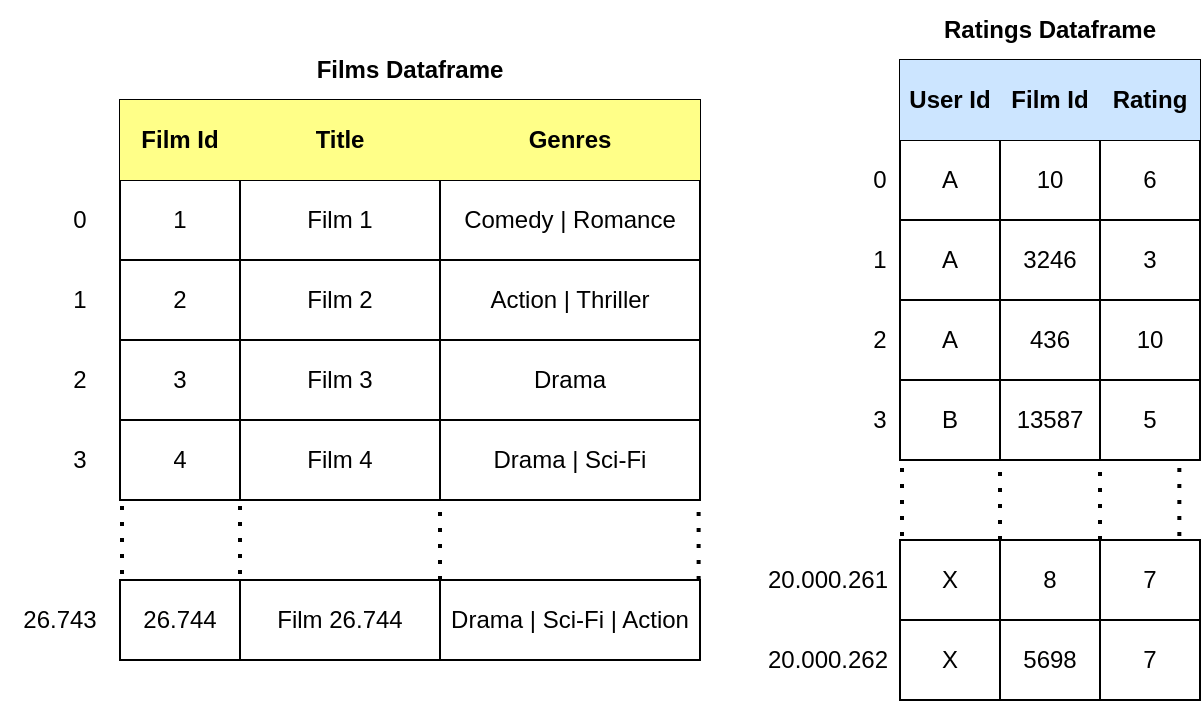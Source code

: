 <mxfile scale="1" border="0" version="24.8.6">
  <diagram name="Página-1" id="9wcDPQW08TFeudfxEdrC">
    <mxGraphModel dx="1788" dy="552" grid="1" gridSize="10" guides="1" tooltips="1" connect="1" arrows="1" fold="1" page="1" pageScale="1" pageWidth="827" pageHeight="1169" math="0" shadow="0">
      <root>
        <mxCell id="0" />
        <mxCell id="1" parent="0" />
        <mxCell id="1pjXjEG777-Ou1oxgDXo-1" value="" style="shape=table;startSize=0;container=1;collapsible=0;childLayout=tableLayout;fontSize=12;" parent="1" vertex="1">
          <mxGeometry x="440" y="40" width="150" height="200" as="geometry" />
        </mxCell>
        <mxCell id="1pjXjEG777-Ou1oxgDXo-2" style="shape=tableRow;horizontal=0;startSize=0;swimlaneHead=0;swimlaneBody=0;strokeColor=inherit;top=0;left=0;bottom=0;right=0;collapsible=0;dropTarget=0;fillColor=none;points=[[0,0.5],[1,0.5]];portConstraint=eastwest;fontSize=12;" parent="1pjXjEG777-Ou1oxgDXo-1" vertex="1">
          <mxGeometry width="150" height="40" as="geometry" />
        </mxCell>
        <mxCell id="1pjXjEG777-Ou1oxgDXo-3" value="&lt;b&gt;User Id&lt;/b&gt;" style="shape=partialRectangle;html=1;whiteSpace=wrap;connectable=0;strokeColor=#36393d;overflow=hidden;fillColor=#cce5ff;top=0;left=0;bottom=0;right=0;pointerEvents=1;fontSize=12;" parent="1pjXjEG777-Ou1oxgDXo-2" vertex="1">
          <mxGeometry width="50" height="40" as="geometry">
            <mxRectangle width="50" height="40" as="alternateBounds" />
          </mxGeometry>
        </mxCell>
        <mxCell id="1pjXjEG777-Ou1oxgDXo-4" value="&lt;b&gt;Film Id&lt;/b&gt;" style="shape=partialRectangle;html=1;whiteSpace=wrap;connectable=0;strokeColor=#36393d;overflow=hidden;fillColor=#cce5ff;top=0;left=0;bottom=0;right=0;pointerEvents=1;fontSize=12;" parent="1pjXjEG777-Ou1oxgDXo-2" vertex="1">
          <mxGeometry x="50" width="50" height="40" as="geometry">
            <mxRectangle width="50" height="40" as="alternateBounds" />
          </mxGeometry>
        </mxCell>
        <mxCell id="1pjXjEG777-Ou1oxgDXo-5" value="&lt;b&gt;Rating&lt;/b&gt;" style="shape=partialRectangle;html=1;whiteSpace=wrap;connectable=0;strokeColor=#36393d;overflow=hidden;fillColor=#cce5ff;top=0;left=0;bottom=0;right=0;pointerEvents=1;fontSize=12;" parent="1pjXjEG777-Ou1oxgDXo-2" vertex="1">
          <mxGeometry x="100" width="50" height="40" as="geometry">
            <mxRectangle width="50" height="40" as="alternateBounds" />
          </mxGeometry>
        </mxCell>
        <mxCell id="1pjXjEG777-Ou1oxgDXo-6" value="" style="shape=tableRow;horizontal=0;startSize=0;swimlaneHead=0;swimlaneBody=0;strokeColor=inherit;top=0;left=0;bottom=0;right=0;collapsible=0;dropTarget=0;fillColor=none;points=[[0,0.5],[1,0.5]];portConstraint=eastwest;fontSize=12;" parent="1pjXjEG777-Ou1oxgDXo-1" vertex="1">
          <mxGeometry y="40" width="150" height="40" as="geometry" />
        </mxCell>
        <mxCell id="1pjXjEG777-Ou1oxgDXo-7" value="A" style="shape=partialRectangle;html=1;whiteSpace=wrap;connectable=0;strokeColor=inherit;overflow=hidden;fillColor=none;top=0;left=0;bottom=0;right=0;pointerEvents=1;fontSize=12;" parent="1pjXjEG777-Ou1oxgDXo-6" vertex="1">
          <mxGeometry width="50" height="40" as="geometry">
            <mxRectangle width="50" height="40" as="alternateBounds" />
          </mxGeometry>
        </mxCell>
        <mxCell id="1pjXjEG777-Ou1oxgDXo-8" value="10" style="shape=partialRectangle;html=1;whiteSpace=wrap;connectable=0;strokeColor=inherit;overflow=hidden;fillColor=none;top=0;left=0;bottom=0;right=0;pointerEvents=1;fontSize=12;" parent="1pjXjEG777-Ou1oxgDXo-6" vertex="1">
          <mxGeometry x="50" width="50" height="40" as="geometry">
            <mxRectangle width="50" height="40" as="alternateBounds" />
          </mxGeometry>
        </mxCell>
        <mxCell id="1pjXjEG777-Ou1oxgDXo-9" value="6" style="shape=partialRectangle;html=1;whiteSpace=wrap;connectable=0;strokeColor=inherit;overflow=hidden;fillColor=none;top=0;left=0;bottom=0;right=0;pointerEvents=1;fontSize=12;" parent="1pjXjEG777-Ou1oxgDXo-6" vertex="1">
          <mxGeometry x="100" width="50" height="40" as="geometry">
            <mxRectangle width="50" height="40" as="alternateBounds" />
          </mxGeometry>
        </mxCell>
        <mxCell id="1pjXjEG777-Ou1oxgDXo-10" value="" style="shape=tableRow;horizontal=0;startSize=0;swimlaneHead=0;swimlaneBody=0;strokeColor=inherit;top=0;left=0;bottom=0;right=0;collapsible=0;dropTarget=0;fillColor=none;points=[[0,0.5],[1,0.5]];portConstraint=eastwest;fontSize=12;" parent="1pjXjEG777-Ou1oxgDXo-1" vertex="1">
          <mxGeometry y="80" width="150" height="40" as="geometry" />
        </mxCell>
        <mxCell id="1pjXjEG777-Ou1oxgDXo-11" value="A" style="shape=partialRectangle;html=1;whiteSpace=wrap;connectable=0;strokeColor=inherit;overflow=hidden;fillColor=none;top=0;left=0;bottom=0;right=0;pointerEvents=1;fontSize=12;" parent="1pjXjEG777-Ou1oxgDXo-10" vertex="1">
          <mxGeometry width="50" height="40" as="geometry">
            <mxRectangle width="50" height="40" as="alternateBounds" />
          </mxGeometry>
        </mxCell>
        <mxCell id="1pjXjEG777-Ou1oxgDXo-12" value="3246" style="shape=partialRectangle;html=1;whiteSpace=wrap;connectable=0;strokeColor=inherit;overflow=hidden;fillColor=none;top=0;left=0;bottom=0;right=0;pointerEvents=1;fontSize=12;" parent="1pjXjEG777-Ou1oxgDXo-10" vertex="1">
          <mxGeometry x="50" width="50" height="40" as="geometry">
            <mxRectangle width="50" height="40" as="alternateBounds" />
          </mxGeometry>
        </mxCell>
        <mxCell id="1pjXjEG777-Ou1oxgDXo-13" value="3" style="shape=partialRectangle;html=1;whiteSpace=wrap;connectable=0;strokeColor=inherit;overflow=hidden;fillColor=none;top=0;left=0;bottom=0;right=0;pointerEvents=1;fontSize=12;" parent="1pjXjEG777-Ou1oxgDXo-10" vertex="1">
          <mxGeometry x="100" width="50" height="40" as="geometry">
            <mxRectangle width="50" height="40" as="alternateBounds" />
          </mxGeometry>
        </mxCell>
        <mxCell id="1pjXjEG777-Ou1oxgDXo-14" value="" style="shape=tableRow;horizontal=0;startSize=0;swimlaneHead=0;swimlaneBody=0;strokeColor=inherit;top=0;left=0;bottom=0;right=0;collapsible=0;dropTarget=0;fillColor=none;points=[[0,0.5],[1,0.5]];portConstraint=eastwest;fontSize=12;" parent="1pjXjEG777-Ou1oxgDXo-1" vertex="1">
          <mxGeometry y="120" width="150" height="40" as="geometry" />
        </mxCell>
        <mxCell id="1pjXjEG777-Ou1oxgDXo-15" value="A" style="shape=partialRectangle;html=1;whiteSpace=wrap;connectable=0;strokeColor=inherit;overflow=hidden;fillColor=none;top=0;left=0;bottom=0;right=0;pointerEvents=1;fontSize=12;" parent="1pjXjEG777-Ou1oxgDXo-14" vertex="1">
          <mxGeometry width="50" height="40" as="geometry">
            <mxRectangle width="50" height="40" as="alternateBounds" />
          </mxGeometry>
        </mxCell>
        <mxCell id="1pjXjEG777-Ou1oxgDXo-16" value="436" style="shape=partialRectangle;html=1;whiteSpace=wrap;connectable=0;strokeColor=inherit;overflow=hidden;fillColor=none;top=0;left=0;bottom=0;right=0;pointerEvents=1;fontSize=12;" parent="1pjXjEG777-Ou1oxgDXo-14" vertex="1">
          <mxGeometry x="50" width="50" height="40" as="geometry">
            <mxRectangle width="50" height="40" as="alternateBounds" />
          </mxGeometry>
        </mxCell>
        <mxCell id="1pjXjEG777-Ou1oxgDXo-17" value="10" style="shape=partialRectangle;html=1;whiteSpace=wrap;connectable=0;strokeColor=inherit;overflow=hidden;fillColor=none;top=0;left=0;bottom=0;right=0;pointerEvents=1;fontSize=12;" parent="1pjXjEG777-Ou1oxgDXo-14" vertex="1">
          <mxGeometry x="100" width="50" height="40" as="geometry">
            <mxRectangle width="50" height="40" as="alternateBounds" />
          </mxGeometry>
        </mxCell>
        <mxCell id="1pjXjEG777-Ou1oxgDXo-18" style="shape=tableRow;horizontal=0;startSize=0;swimlaneHead=0;swimlaneBody=0;strokeColor=inherit;top=0;left=0;bottom=0;right=0;collapsible=0;dropTarget=0;fillColor=none;points=[[0,0.5],[1,0.5]];portConstraint=eastwest;fontSize=12;" parent="1pjXjEG777-Ou1oxgDXo-1" vertex="1">
          <mxGeometry y="160" width="150" height="40" as="geometry" />
        </mxCell>
        <mxCell id="1pjXjEG777-Ou1oxgDXo-19" value="B" style="shape=partialRectangle;html=1;whiteSpace=wrap;connectable=0;strokeColor=inherit;overflow=hidden;fillColor=none;top=0;left=0;bottom=0;right=0;pointerEvents=1;fontSize=12;" parent="1pjXjEG777-Ou1oxgDXo-18" vertex="1">
          <mxGeometry width="50" height="40" as="geometry">
            <mxRectangle width="50" height="40" as="alternateBounds" />
          </mxGeometry>
        </mxCell>
        <mxCell id="1pjXjEG777-Ou1oxgDXo-20" value="13587" style="shape=partialRectangle;html=1;whiteSpace=wrap;connectable=0;strokeColor=inherit;overflow=hidden;fillColor=none;top=0;left=0;bottom=0;right=0;pointerEvents=1;fontSize=12;" parent="1pjXjEG777-Ou1oxgDXo-18" vertex="1">
          <mxGeometry x="50" width="50" height="40" as="geometry">
            <mxRectangle width="50" height="40" as="alternateBounds" />
          </mxGeometry>
        </mxCell>
        <mxCell id="1pjXjEG777-Ou1oxgDXo-21" value="5" style="shape=partialRectangle;html=1;whiteSpace=wrap;connectable=0;strokeColor=inherit;overflow=hidden;fillColor=none;top=0;left=0;bottom=0;right=0;pointerEvents=1;fontSize=12;" parent="1pjXjEG777-Ou1oxgDXo-18" vertex="1">
          <mxGeometry x="100" width="50" height="40" as="geometry">
            <mxRectangle width="50" height="40" as="alternateBounds" />
          </mxGeometry>
        </mxCell>
        <mxCell id="1pjXjEG777-Ou1oxgDXo-22" value="" style="shape=table;startSize=0;container=1;collapsible=0;childLayout=tableLayout;fontSize=12;" parent="1" vertex="1">
          <mxGeometry x="50" y="60" width="290" height="200" as="geometry" />
        </mxCell>
        <mxCell id="1pjXjEG777-Ou1oxgDXo-23" value="" style="shape=tableRow;horizontal=0;startSize=0;swimlaneHead=0;swimlaneBody=0;strokeColor=inherit;top=0;left=0;bottom=0;right=0;collapsible=0;dropTarget=0;fillColor=none;points=[[0,0.5],[1,0.5]];portConstraint=eastwest;fontSize=12;" parent="1pjXjEG777-Ou1oxgDXo-22" vertex="1">
          <mxGeometry width="290" height="40" as="geometry" />
        </mxCell>
        <mxCell id="1pjXjEG777-Ou1oxgDXo-24" value="&lt;b&gt;Film Id&lt;/b&gt;" style="shape=partialRectangle;html=1;whiteSpace=wrap;connectable=0;strokeColor=#36393d;overflow=hidden;fillColor=#ffff88;top=0;left=0;bottom=0;right=0;pointerEvents=1;fontSize=12;" parent="1pjXjEG777-Ou1oxgDXo-23" vertex="1">
          <mxGeometry width="60" height="40" as="geometry">
            <mxRectangle width="60" height="40" as="alternateBounds" />
          </mxGeometry>
        </mxCell>
        <mxCell id="1pjXjEG777-Ou1oxgDXo-25" value="&lt;b&gt;Title&lt;/b&gt;" style="shape=partialRectangle;html=1;whiteSpace=wrap;connectable=0;strokeColor=#36393d;overflow=hidden;fillColor=#ffff88;top=0;left=0;bottom=0;right=0;pointerEvents=1;fontSize=12;" parent="1pjXjEG777-Ou1oxgDXo-23" vertex="1">
          <mxGeometry x="60" width="100" height="40" as="geometry">
            <mxRectangle width="100" height="40" as="alternateBounds" />
          </mxGeometry>
        </mxCell>
        <mxCell id="1pjXjEG777-Ou1oxgDXo-103" value="&lt;b&gt;Genres&lt;/b&gt;" style="shape=partialRectangle;html=1;whiteSpace=wrap;connectable=0;strokeColor=#36393d;overflow=hidden;fillColor=#ffff88;top=0;left=0;bottom=0;right=0;pointerEvents=1;fontSize=12;" parent="1pjXjEG777-Ou1oxgDXo-23" vertex="1">
          <mxGeometry x="160" width="130" height="40" as="geometry">
            <mxRectangle width="130" height="40" as="alternateBounds" />
          </mxGeometry>
        </mxCell>
        <mxCell id="1pjXjEG777-Ou1oxgDXo-26" value="" style="shape=tableRow;horizontal=0;startSize=0;swimlaneHead=0;swimlaneBody=0;strokeColor=inherit;top=0;left=0;bottom=0;right=0;collapsible=0;dropTarget=0;fillColor=none;points=[[0,0.5],[1,0.5]];portConstraint=eastwest;fontSize=12;" parent="1pjXjEG777-Ou1oxgDXo-22" vertex="1">
          <mxGeometry y="40" width="290" height="40" as="geometry" />
        </mxCell>
        <mxCell id="1pjXjEG777-Ou1oxgDXo-27" value="1" style="shape=partialRectangle;html=1;whiteSpace=wrap;connectable=0;strokeColor=inherit;overflow=hidden;fillColor=none;top=0;left=0;bottom=0;right=0;pointerEvents=1;fontSize=12;" parent="1pjXjEG777-Ou1oxgDXo-26" vertex="1">
          <mxGeometry width="60" height="40" as="geometry">
            <mxRectangle width="60" height="40" as="alternateBounds" />
          </mxGeometry>
        </mxCell>
        <mxCell id="1pjXjEG777-Ou1oxgDXo-28" value="Film 1" style="shape=partialRectangle;html=1;whiteSpace=wrap;connectable=0;strokeColor=inherit;overflow=hidden;fillColor=none;top=0;left=0;bottom=0;right=0;pointerEvents=1;fontSize=12;" parent="1pjXjEG777-Ou1oxgDXo-26" vertex="1">
          <mxGeometry x="60" width="100" height="40" as="geometry">
            <mxRectangle width="100" height="40" as="alternateBounds" />
          </mxGeometry>
        </mxCell>
        <mxCell id="1pjXjEG777-Ou1oxgDXo-104" value="Comedy | Romance" style="shape=partialRectangle;html=1;whiteSpace=wrap;connectable=0;strokeColor=inherit;overflow=hidden;fillColor=none;top=0;left=0;bottom=0;right=0;pointerEvents=1;fontSize=12;" parent="1pjXjEG777-Ou1oxgDXo-26" vertex="1">
          <mxGeometry x="160" width="130" height="40" as="geometry">
            <mxRectangle width="130" height="40" as="alternateBounds" />
          </mxGeometry>
        </mxCell>
        <mxCell id="1pjXjEG777-Ou1oxgDXo-29" value="" style="shape=tableRow;horizontal=0;startSize=0;swimlaneHead=0;swimlaneBody=0;strokeColor=inherit;top=0;left=0;bottom=0;right=0;collapsible=0;dropTarget=0;fillColor=none;points=[[0,0.5],[1,0.5]];portConstraint=eastwest;fontSize=12;" parent="1pjXjEG777-Ou1oxgDXo-22" vertex="1">
          <mxGeometry y="80" width="290" height="40" as="geometry" />
        </mxCell>
        <mxCell id="1pjXjEG777-Ou1oxgDXo-30" value="2" style="shape=partialRectangle;html=1;whiteSpace=wrap;connectable=0;strokeColor=inherit;overflow=hidden;fillColor=none;top=0;left=0;bottom=0;right=0;pointerEvents=1;fontSize=12;" parent="1pjXjEG777-Ou1oxgDXo-29" vertex="1">
          <mxGeometry width="60" height="40" as="geometry">
            <mxRectangle width="60" height="40" as="alternateBounds" />
          </mxGeometry>
        </mxCell>
        <mxCell id="1pjXjEG777-Ou1oxgDXo-31" value="Film 2" style="shape=partialRectangle;html=1;whiteSpace=wrap;connectable=0;strokeColor=inherit;overflow=hidden;fillColor=none;top=0;left=0;bottom=0;right=0;pointerEvents=1;fontSize=12;" parent="1pjXjEG777-Ou1oxgDXo-29" vertex="1">
          <mxGeometry x="60" width="100" height="40" as="geometry">
            <mxRectangle width="100" height="40" as="alternateBounds" />
          </mxGeometry>
        </mxCell>
        <mxCell id="1pjXjEG777-Ou1oxgDXo-105" value="Action | Thriller" style="shape=partialRectangle;html=1;whiteSpace=wrap;connectable=0;strokeColor=inherit;overflow=hidden;fillColor=none;top=0;left=0;bottom=0;right=0;pointerEvents=1;fontSize=12;" parent="1pjXjEG777-Ou1oxgDXo-29" vertex="1">
          <mxGeometry x="160" width="130" height="40" as="geometry">
            <mxRectangle width="130" height="40" as="alternateBounds" />
          </mxGeometry>
        </mxCell>
        <mxCell id="1pjXjEG777-Ou1oxgDXo-32" style="shape=tableRow;horizontal=0;startSize=0;swimlaneHead=0;swimlaneBody=0;strokeColor=inherit;top=0;left=0;bottom=0;right=0;collapsible=0;dropTarget=0;fillColor=none;points=[[0,0.5],[1,0.5]];portConstraint=eastwest;fontSize=12;" parent="1pjXjEG777-Ou1oxgDXo-22" vertex="1">
          <mxGeometry y="120" width="290" height="40" as="geometry" />
        </mxCell>
        <mxCell id="1pjXjEG777-Ou1oxgDXo-33" value="3" style="shape=partialRectangle;html=1;whiteSpace=wrap;connectable=0;strokeColor=inherit;overflow=hidden;fillColor=none;top=0;left=0;bottom=0;right=0;pointerEvents=1;fontSize=12;" parent="1pjXjEG777-Ou1oxgDXo-32" vertex="1">
          <mxGeometry width="60" height="40" as="geometry">
            <mxRectangle width="60" height="40" as="alternateBounds" />
          </mxGeometry>
        </mxCell>
        <mxCell id="1pjXjEG777-Ou1oxgDXo-34" value="Film 3" style="shape=partialRectangle;html=1;whiteSpace=wrap;connectable=0;strokeColor=inherit;overflow=hidden;fillColor=none;top=0;left=0;bottom=0;right=0;pointerEvents=1;fontSize=12;" parent="1pjXjEG777-Ou1oxgDXo-32" vertex="1">
          <mxGeometry x="60" width="100" height="40" as="geometry">
            <mxRectangle width="100" height="40" as="alternateBounds" />
          </mxGeometry>
        </mxCell>
        <mxCell id="1pjXjEG777-Ou1oxgDXo-106" value="Drama" style="shape=partialRectangle;html=1;whiteSpace=wrap;connectable=0;strokeColor=inherit;overflow=hidden;fillColor=none;top=0;left=0;bottom=0;right=0;pointerEvents=1;fontSize=12;" parent="1pjXjEG777-Ou1oxgDXo-32" vertex="1">
          <mxGeometry x="160" width="130" height="40" as="geometry">
            <mxRectangle width="130" height="40" as="alternateBounds" />
          </mxGeometry>
        </mxCell>
        <mxCell id="1pjXjEG777-Ou1oxgDXo-35" style="shape=tableRow;horizontal=0;startSize=0;swimlaneHead=0;swimlaneBody=0;strokeColor=inherit;top=0;left=0;bottom=0;right=0;collapsible=0;dropTarget=0;fillColor=none;points=[[0,0.5],[1,0.5]];portConstraint=eastwest;fontSize=12;" parent="1pjXjEG777-Ou1oxgDXo-22" vertex="1">
          <mxGeometry y="160" width="290" height="40" as="geometry" />
        </mxCell>
        <mxCell id="1pjXjEG777-Ou1oxgDXo-36" value="4" style="shape=partialRectangle;html=1;whiteSpace=wrap;connectable=0;strokeColor=inherit;overflow=hidden;fillColor=none;top=0;left=0;bottom=0;right=0;pointerEvents=1;fontSize=12;" parent="1pjXjEG777-Ou1oxgDXo-35" vertex="1">
          <mxGeometry width="60" height="40" as="geometry">
            <mxRectangle width="60" height="40" as="alternateBounds" />
          </mxGeometry>
        </mxCell>
        <mxCell id="1pjXjEG777-Ou1oxgDXo-37" value="Film 4" style="shape=partialRectangle;html=1;whiteSpace=wrap;connectable=0;strokeColor=inherit;overflow=hidden;fillColor=none;top=0;left=0;bottom=0;right=0;pointerEvents=1;fontSize=12;" parent="1pjXjEG777-Ou1oxgDXo-35" vertex="1">
          <mxGeometry x="60" width="100" height="40" as="geometry">
            <mxRectangle width="100" height="40" as="alternateBounds" />
          </mxGeometry>
        </mxCell>
        <mxCell id="1pjXjEG777-Ou1oxgDXo-107" value="Drama | Sci-Fi" style="shape=partialRectangle;html=1;whiteSpace=wrap;connectable=0;strokeColor=inherit;overflow=hidden;fillColor=none;top=0;left=0;bottom=0;right=0;pointerEvents=1;fontSize=12;" parent="1pjXjEG777-Ou1oxgDXo-35" vertex="1">
          <mxGeometry x="160" width="130" height="40" as="geometry">
            <mxRectangle width="130" height="40" as="alternateBounds" />
          </mxGeometry>
        </mxCell>
        <mxCell id="1pjXjEG777-Ou1oxgDXo-38" value="" style="endArrow=none;dashed=1;html=1;dashPattern=1 3;strokeWidth=2;rounded=0;fontSize=12;" parent="1" edge="1">
          <mxGeometry width="50" height="50" relative="1" as="geometry">
            <mxPoint x="51" y="297" as="sourcePoint" />
            <mxPoint x="51" y="257" as="targetPoint" />
          </mxGeometry>
        </mxCell>
        <mxCell id="1pjXjEG777-Ou1oxgDXo-39" value="" style="endArrow=none;dashed=1;html=1;dashPattern=1 3;strokeWidth=2;rounded=0;fontSize=12;" parent="1" edge="1">
          <mxGeometry width="50" height="50" relative="1" as="geometry">
            <mxPoint x="110" y="297" as="sourcePoint" />
            <mxPoint x="110" y="257" as="targetPoint" />
          </mxGeometry>
        </mxCell>
        <mxCell id="1pjXjEG777-Ou1oxgDXo-41" value="" style="shape=table;startSize=0;container=1;collapsible=0;childLayout=tableLayout;fontSize=12;" parent="1" vertex="1">
          <mxGeometry x="50" y="300" width="290" height="40" as="geometry" />
        </mxCell>
        <mxCell id="1pjXjEG777-Ou1oxgDXo-42" value="" style="shape=tableRow;horizontal=0;startSize=0;swimlaneHead=0;swimlaneBody=0;strokeColor=inherit;top=0;left=0;bottom=0;right=0;collapsible=0;dropTarget=0;fillColor=none;points=[[0,0.5],[1,0.5]];portConstraint=eastwest;fontSize=12;" parent="1pjXjEG777-Ou1oxgDXo-41" vertex="1">
          <mxGeometry width="290" height="40" as="geometry" />
        </mxCell>
        <mxCell id="1pjXjEG777-Ou1oxgDXo-43" value="26.744" style="shape=partialRectangle;html=1;whiteSpace=wrap;connectable=0;strokeColor=inherit;overflow=hidden;fillColor=none;top=0;left=0;bottom=0;right=0;pointerEvents=1;fontSize=12;" parent="1pjXjEG777-Ou1oxgDXo-42" vertex="1">
          <mxGeometry width="60" height="40" as="geometry">
            <mxRectangle width="60" height="40" as="alternateBounds" />
          </mxGeometry>
        </mxCell>
        <mxCell id="1pjXjEG777-Ou1oxgDXo-44" value="Film 26.744" style="shape=partialRectangle;html=1;whiteSpace=wrap;connectable=0;strokeColor=inherit;overflow=hidden;fillColor=none;top=0;left=0;bottom=0;right=0;pointerEvents=1;fontSize=12;" parent="1pjXjEG777-Ou1oxgDXo-42" vertex="1">
          <mxGeometry x="60" width="100" height="40" as="geometry">
            <mxRectangle width="100" height="40" as="alternateBounds" />
          </mxGeometry>
        </mxCell>
        <mxCell id="1pjXjEG777-Ou1oxgDXo-109" value="Drama | Sci-Fi | Action" style="shape=partialRectangle;html=1;whiteSpace=wrap;connectable=0;strokeColor=inherit;overflow=hidden;fillColor=none;top=0;left=0;bottom=0;right=0;pointerEvents=1;fontSize=12;" parent="1pjXjEG777-Ou1oxgDXo-42" vertex="1">
          <mxGeometry x="160" width="130" height="40" as="geometry">
            <mxRectangle width="130" height="40" as="alternateBounds" />
          </mxGeometry>
        </mxCell>
        <mxCell id="1pjXjEG777-Ou1oxgDXo-46" value="&lt;b&gt;Ratings Dataframe&lt;/b&gt;" style="text;html=1;align=center;verticalAlign=middle;whiteSpace=wrap;rounded=0;fontSize=12;" parent="1" vertex="1">
          <mxGeometry x="450" y="10" width="130" height="30" as="geometry" />
        </mxCell>
        <mxCell id="1pjXjEG777-Ou1oxgDXo-47" value="&lt;b&gt;Films Dataframe&lt;/b&gt;" style="text;html=1;align=center;verticalAlign=middle;whiteSpace=wrap;rounded=0;fontSize=12;" parent="1" vertex="1">
          <mxGeometry x="135" y="30" width="120" height="30" as="geometry" />
        </mxCell>
        <mxCell id="1pjXjEG777-Ou1oxgDXo-48" value="" style="shape=table;startSize=0;container=1;collapsible=0;childLayout=tableLayout;fontSize=12;" parent="1" vertex="1">
          <mxGeometry x="440" y="280" width="150" height="40" as="geometry" />
        </mxCell>
        <mxCell id="1pjXjEG777-Ou1oxgDXo-49" value="" style="shape=tableRow;horizontal=0;startSize=0;swimlaneHead=0;swimlaneBody=0;strokeColor=inherit;top=0;left=0;bottom=0;right=0;collapsible=0;dropTarget=0;fillColor=none;points=[[0,0.5],[1,0.5]];portConstraint=eastwest;fontSize=12;" parent="1pjXjEG777-Ou1oxgDXo-48" vertex="1">
          <mxGeometry width="150" height="40" as="geometry" />
        </mxCell>
        <mxCell id="1pjXjEG777-Ou1oxgDXo-50" value="X" style="shape=partialRectangle;html=1;whiteSpace=wrap;connectable=0;strokeColor=inherit;overflow=hidden;fillColor=none;top=0;left=0;bottom=0;right=0;pointerEvents=1;fontSize=12;" parent="1pjXjEG777-Ou1oxgDXo-49" vertex="1">
          <mxGeometry width="50" height="40" as="geometry">
            <mxRectangle width="50" height="40" as="alternateBounds" />
          </mxGeometry>
        </mxCell>
        <mxCell id="1pjXjEG777-Ou1oxgDXo-51" value="8" style="shape=partialRectangle;html=1;whiteSpace=wrap;connectable=0;strokeColor=inherit;overflow=hidden;fillColor=none;top=0;left=0;bottom=0;right=0;pointerEvents=1;fontSize=12;" parent="1pjXjEG777-Ou1oxgDXo-49" vertex="1">
          <mxGeometry x="50" width="50" height="40" as="geometry">
            <mxRectangle width="50" height="40" as="alternateBounds" />
          </mxGeometry>
        </mxCell>
        <mxCell id="1pjXjEG777-Ou1oxgDXo-52" value="7" style="shape=partialRectangle;html=1;whiteSpace=wrap;connectable=0;strokeColor=inherit;overflow=hidden;fillColor=none;top=0;left=0;bottom=0;right=0;pointerEvents=1;fontSize=12;" parent="1pjXjEG777-Ou1oxgDXo-49" vertex="1">
          <mxGeometry x="100" width="50" height="40" as="geometry">
            <mxRectangle width="50" height="40" as="alternateBounds" />
          </mxGeometry>
        </mxCell>
        <mxCell id="1pjXjEG777-Ou1oxgDXo-53" value="" style="endArrow=none;dashed=1;html=1;dashPattern=1 3;strokeWidth=2;rounded=0;fontSize=12;" parent="1" edge="1">
          <mxGeometry width="50" height="50" relative="1" as="geometry">
            <mxPoint x="441" y="278" as="sourcePoint" />
            <mxPoint x="441" y="238" as="targetPoint" />
          </mxGeometry>
        </mxCell>
        <mxCell id="1pjXjEG777-Ou1oxgDXo-54" value="" style="endArrow=none;dashed=1;html=1;dashPattern=1 3;strokeWidth=2;rounded=0;fontSize=12;" parent="1" edge="1">
          <mxGeometry width="50" height="50" relative="1" as="geometry">
            <mxPoint x="490" y="280" as="sourcePoint" />
            <mxPoint x="490" y="240" as="targetPoint" />
          </mxGeometry>
        </mxCell>
        <mxCell id="1pjXjEG777-Ou1oxgDXo-55" value="" style="endArrow=none;dashed=1;html=1;dashPattern=1 3;strokeWidth=2;rounded=0;fontSize=12;" parent="1" edge="1">
          <mxGeometry width="50" height="50" relative="1" as="geometry">
            <mxPoint x="540" y="280" as="sourcePoint" />
            <mxPoint x="540" y="240" as="targetPoint" />
          </mxGeometry>
        </mxCell>
        <mxCell id="1pjXjEG777-Ou1oxgDXo-56" value="" style="endArrow=none;dashed=1;html=1;dashPattern=1 3;strokeWidth=2;rounded=0;fontSize=12;" parent="1" edge="1">
          <mxGeometry width="50" height="50" relative="1" as="geometry">
            <mxPoint x="579.67" y="278" as="sourcePoint" />
            <mxPoint x="579.67" y="238" as="targetPoint" />
          </mxGeometry>
        </mxCell>
        <mxCell id="1pjXjEG777-Ou1oxgDXo-57" value="0" style="text;html=1;align=center;verticalAlign=middle;whiteSpace=wrap;rounded=0;" parent="1" vertex="1">
          <mxGeometry x="420" y="80" width="20" height="40" as="geometry" />
        </mxCell>
        <mxCell id="1pjXjEG777-Ou1oxgDXo-58" value="0" style="text;html=1;align=center;verticalAlign=middle;whiteSpace=wrap;rounded=0;" parent="1" vertex="1">
          <mxGeometry y="100" width="60" height="40" as="geometry" />
        </mxCell>
        <mxCell id="1pjXjEG777-Ou1oxgDXo-59" value="1" style="text;html=1;align=center;verticalAlign=middle;whiteSpace=wrap;rounded=0;" parent="1" vertex="1">
          <mxGeometry y="140" width="60" height="40" as="geometry" />
        </mxCell>
        <mxCell id="1pjXjEG777-Ou1oxgDXo-60" value="2" style="text;html=1;align=center;verticalAlign=middle;whiteSpace=wrap;rounded=0;" parent="1" vertex="1">
          <mxGeometry y="180" width="60" height="40" as="geometry" />
        </mxCell>
        <mxCell id="1pjXjEG777-Ou1oxgDXo-61" value="3" style="text;html=1;align=center;verticalAlign=middle;whiteSpace=wrap;rounded=0;" parent="1" vertex="1">
          <mxGeometry y="220" width="60" height="40" as="geometry" />
        </mxCell>
        <mxCell id="1pjXjEG777-Ou1oxgDXo-62" value="26.743" style="text;html=1;align=center;verticalAlign=middle;whiteSpace=wrap;rounded=0;" parent="1" vertex="1">
          <mxGeometry x="-10" y="300" width="60" height="40" as="geometry" />
        </mxCell>
        <mxCell id="1pjXjEG777-Ou1oxgDXo-63" value="1" style="text;html=1;align=center;verticalAlign=middle;whiteSpace=wrap;rounded=0;" parent="1" vertex="1">
          <mxGeometry x="420" y="120" width="20" height="40" as="geometry" />
        </mxCell>
        <mxCell id="1pjXjEG777-Ou1oxgDXo-64" value="2" style="text;html=1;align=center;verticalAlign=middle;whiteSpace=wrap;rounded=0;" parent="1" vertex="1">
          <mxGeometry x="420" y="160" width="20" height="40" as="geometry" />
        </mxCell>
        <mxCell id="1pjXjEG777-Ou1oxgDXo-65" value="3" style="text;html=1;align=center;verticalAlign=middle;whiteSpace=wrap;rounded=0;" parent="1" vertex="1">
          <mxGeometry x="420" y="200" width="20" height="40" as="geometry" />
        </mxCell>
        <mxCell id="1pjXjEG777-Ou1oxgDXo-110" value="" style="endArrow=none;dashed=1;html=1;dashPattern=1 3;strokeWidth=2;rounded=0;fontSize=12;" parent="1" edge="1">
          <mxGeometry width="50" height="50" relative="1" as="geometry">
            <mxPoint x="210" y="300" as="sourcePoint" />
            <mxPoint x="210" y="260" as="targetPoint" />
          </mxGeometry>
        </mxCell>
        <mxCell id="1pjXjEG777-Ou1oxgDXo-111" value="" style="endArrow=none;dashed=1;html=1;dashPattern=1 3;strokeWidth=2;rounded=0;fontSize=12;" parent="1" edge="1">
          <mxGeometry width="50" height="50" relative="1" as="geometry">
            <mxPoint x="339.31" y="300" as="sourcePoint" />
            <mxPoint x="339.31" y="260" as="targetPoint" />
          </mxGeometry>
        </mxCell>
        <mxCell id="1pjXjEG777-Ou1oxgDXo-112" value="" style="shape=table;startSize=0;container=1;collapsible=0;childLayout=tableLayout;fontSize=12;" parent="1" vertex="1">
          <mxGeometry x="440" y="320" width="150" height="40" as="geometry" />
        </mxCell>
        <mxCell id="1pjXjEG777-Ou1oxgDXo-113" value="" style="shape=tableRow;horizontal=0;startSize=0;swimlaneHead=0;swimlaneBody=0;strokeColor=inherit;top=0;left=0;bottom=0;right=0;collapsible=0;dropTarget=0;fillColor=none;points=[[0,0.5],[1,0.5]];portConstraint=eastwest;fontSize=12;" parent="1pjXjEG777-Ou1oxgDXo-112" vertex="1">
          <mxGeometry width="150" height="40" as="geometry" />
        </mxCell>
        <mxCell id="1pjXjEG777-Ou1oxgDXo-114" value="X" style="shape=partialRectangle;html=1;whiteSpace=wrap;connectable=0;strokeColor=inherit;overflow=hidden;fillColor=none;top=0;left=0;bottom=0;right=0;pointerEvents=1;fontSize=12;" parent="1pjXjEG777-Ou1oxgDXo-113" vertex="1">
          <mxGeometry width="50" height="40" as="geometry">
            <mxRectangle width="50" height="40" as="alternateBounds" />
          </mxGeometry>
        </mxCell>
        <mxCell id="1pjXjEG777-Ou1oxgDXo-115" value="5698" style="shape=partialRectangle;html=1;whiteSpace=wrap;connectable=0;strokeColor=inherit;overflow=hidden;fillColor=none;top=0;left=0;bottom=0;right=0;pointerEvents=1;fontSize=12;" parent="1pjXjEG777-Ou1oxgDXo-113" vertex="1">
          <mxGeometry x="50" width="50" height="40" as="geometry">
            <mxRectangle width="50" height="40" as="alternateBounds" />
          </mxGeometry>
        </mxCell>
        <mxCell id="1pjXjEG777-Ou1oxgDXo-116" value="7" style="shape=partialRectangle;html=1;whiteSpace=wrap;connectable=0;strokeColor=inherit;overflow=hidden;fillColor=none;top=0;left=0;bottom=0;right=0;pointerEvents=1;fontSize=12;" parent="1pjXjEG777-Ou1oxgDXo-113" vertex="1">
          <mxGeometry x="100" width="50" height="40" as="geometry">
            <mxRectangle width="50" height="40" as="alternateBounds" />
          </mxGeometry>
        </mxCell>
        <mxCell id="1pjXjEG777-Ou1oxgDXo-118" value="20.000.262" style="text;html=1;align=center;verticalAlign=middle;whiteSpace=wrap;rounded=0;" parent="1" vertex="1">
          <mxGeometry x="394" y="320" width="20" height="40" as="geometry" />
        </mxCell>
        <mxCell id="1pjXjEG777-Ou1oxgDXo-120" value="20.000.261" style="text;html=1;align=center;verticalAlign=middle;whiteSpace=wrap;rounded=0;" parent="1" vertex="1">
          <mxGeometry x="394" y="280" width="20" height="40" as="geometry" />
        </mxCell>
      </root>
    </mxGraphModel>
  </diagram>
</mxfile>
